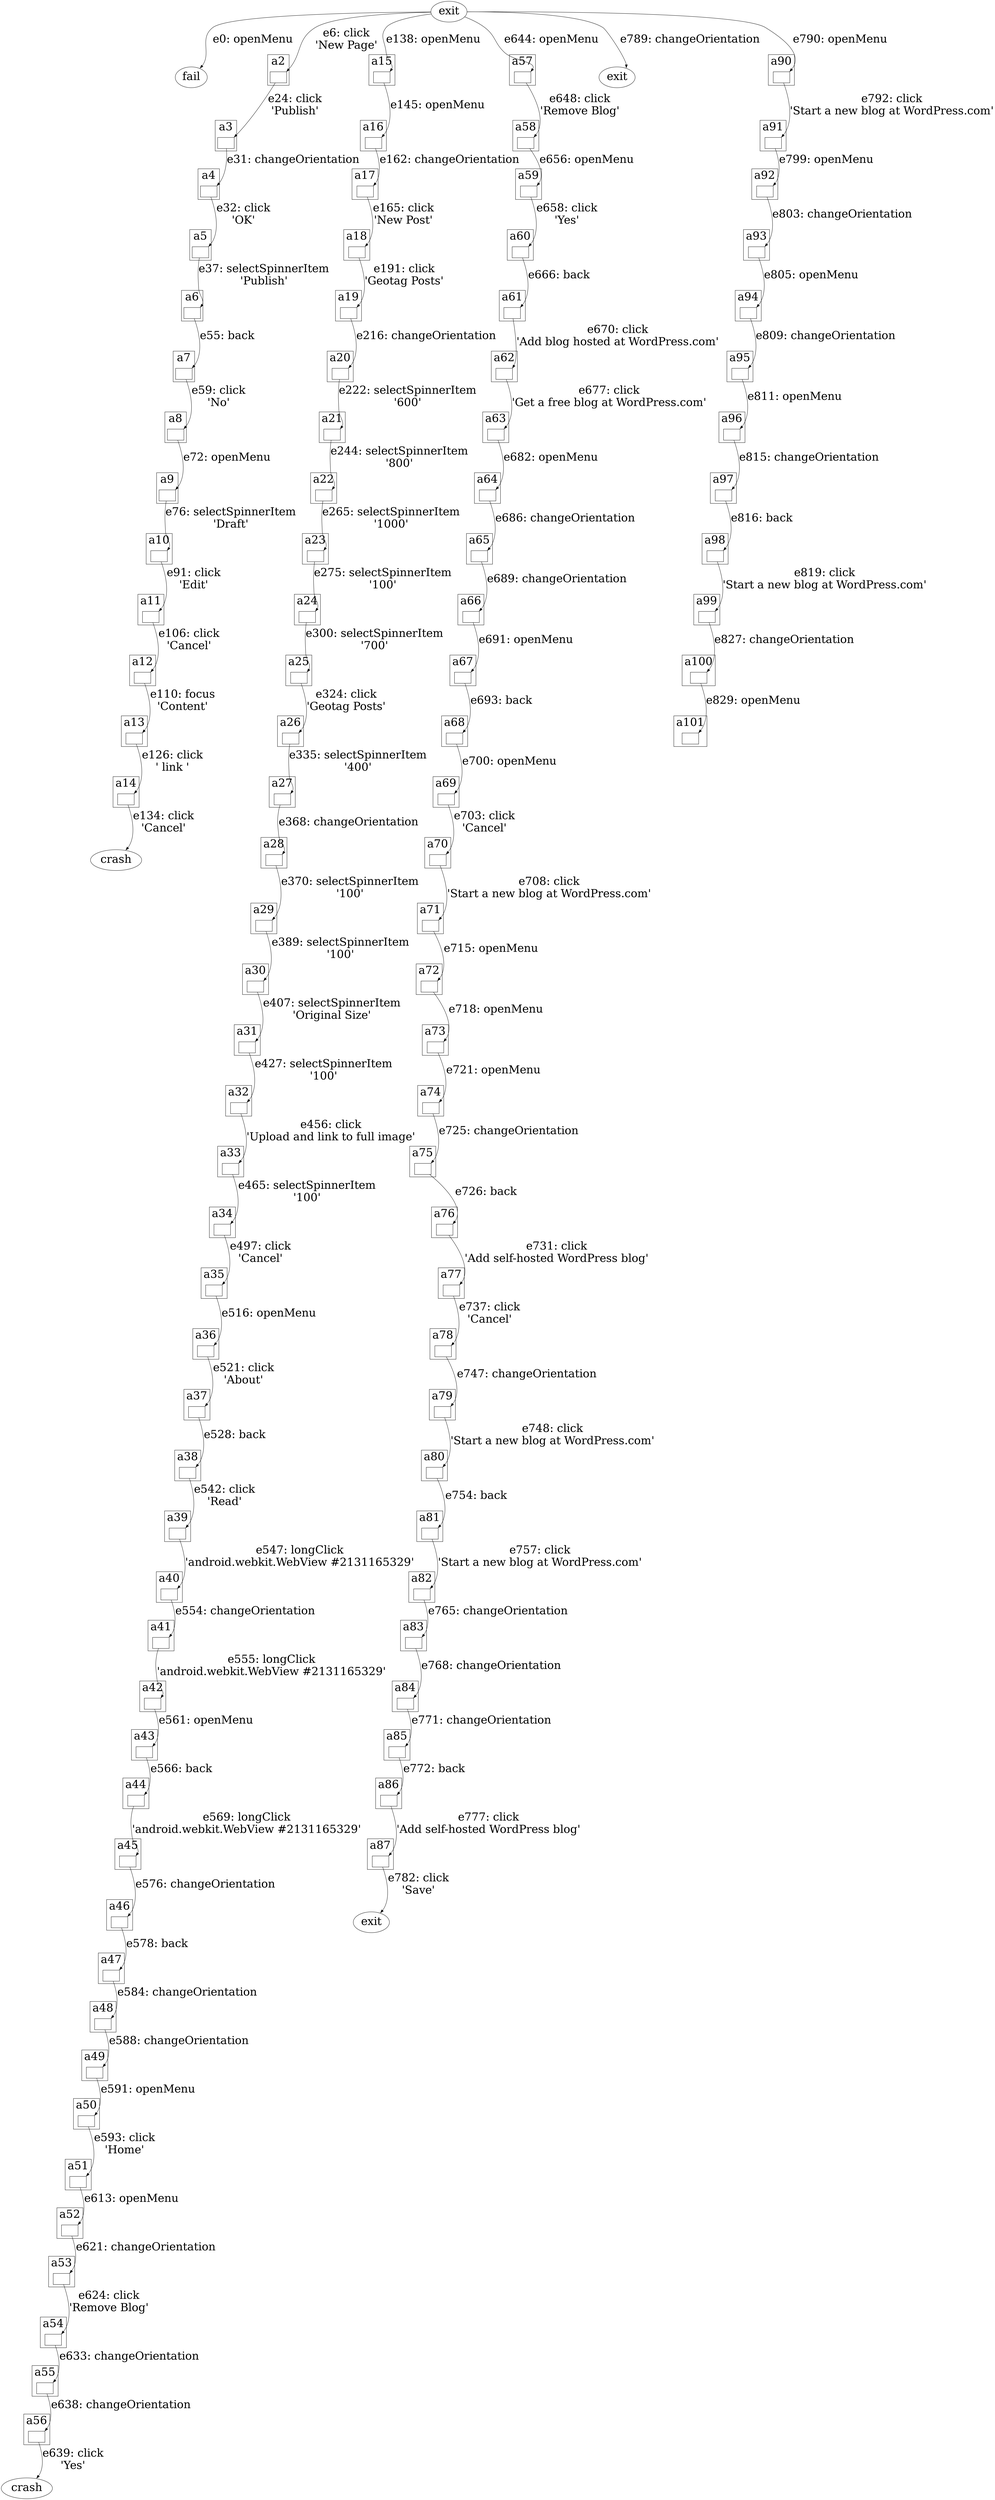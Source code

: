 digraph GuiTree {

	graph [nodesep=1, fontsize=36];
	node [fontsize=36];
	edge [fontsize=36, headport=ne];

## Edges

	a1 -> f0 [label="e0: openMenu"];
	a1 -> a2 [label="e6: click\n'New Page'"];
	a2 -> a3 [label="e24: click\n'Publish'"];
	a3 -> a4 [label="e31: changeOrientation"];
	a4 -> a5 [label="e32: click\n'OK'"];
	a5 -> a6 [label="e37: selectSpinnerItem\n'Publish'"];
	a6 -> a7 [label="e55: back"];
	a7 -> a8 [label="e59: click\n'No'"];
	a8 -> a9 [label="e72: openMenu"];
	a9 -> a10 [label="e76: selectSpinnerItem\n'Draft'"];
	a10 -> a11 [label="e91: click\n'Edit'"];
	a11 -> a12 [label="e106: click\n'Cancel'"];
	a12 -> a13 [label="e110: focus\n'Content'"];
	a13 -> a14 [label="e126: click\n' link '"];
	a14 -> c0 [label="e134: click\n'Cancel'"];
	a1 -> a15 [label="e138: openMenu"];
	a15 -> a16 [label="e145: openMenu"];
	a16 -> a17 [label="e162: changeOrientation"];
	a17 -> a18 [label="e165: click\n'New Post'"];
	a18 -> a19 [label="e191: click\n'Geotag Posts'"];
	a19 -> a20 [label="e216: changeOrientation"];
	a20 -> a21 [label="e222: selectSpinnerItem\n'600'"];
	a21 -> a22 [label="e244: selectSpinnerItem\n'800'"];
	a22 -> a23 [label="e265: selectSpinnerItem\n'1000'"];
	a23 -> a24 [label="e275: selectSpinnerItem\n'100'"];
	a24 -> a25 [label="e300: selectSpinnerItem\n'700'"];
	a25 -> a26 [label="e324: click\n'Geotag Posts'"];
	a26 -> a27 [label="e335: selectSpinnerItem\n'400'"];
	a27 -> a28 [label="e368: changeOrientation"];
	a28 -> a29 [label="e370: selectSpinnerItem\n'100'"];
	a29 -> a30 [label="e389: selectSpinnerItem\n'100'"];
	a30 -> a31 [label="e407: selectSpinnerItem\n'Original Size'"];
	a31 -> a32 [label="e427: selectSpinnerItem\n'100'"];
	a32 -> a33 [label="e456: click\n'Upload and link to full image'"];
	a33 -> a34 [label="e465: selectSpinnerItem\n'100'"];
	a34 -> a35 [label="e497: click\n'Cancel'"];
	a35 -> a36 [label="e516: openMenu"];
	a36 -> a37 [label="e521: click\n'About'"];
	a37 -> a38 [label="e528: back"];
	a38 -> a39 [label="e542: click\n'Read'"];
	a39 -> a40 [label="e547: longClick\n'android.webkit.WebView #2131165329'"];
	a40 -> a41 [label="e554: changeOrientation"];
	a41 -> a42 [label="e555: longClick\n'android.webkit.WebView #2131165329'"];
	a42 -> a43 [label="e561: openMenu"];
	a43 -> a44 [label="e566: back"];
	a44 -> a45 [label="e569: longClick\n'android.webkit.WebView #2131165329'"];
	a45 -> a46 [label="e576: changeOrientation"];
	a46 -> a47 [label="e578: back"];
	a47 -> a48 [label="e584: changeOrientation"];
	a48 -> a49 [label="e588: changeOrientation"];
	a49 -> a50 [label="e591: openMenu"];
	a50 -> a51 [label="e593: click\n'Home'"];
	a51 -> a52 [label="e613: openMenu"];
	a52 -> a53 [label="e621: changeOrientation"];
	a53 -> a54 [label="e624: click\n'Remove Blog'"];
	a54 -> a55 [label="e633: changeOrientation"];
	a55 -> a56 [label="e638: changeOrientation"];
	a56 -> c1 [label="e639: click\n'Yes'"];
	a1 -> a57 [label="e644: openMenu"];
	a57 -> a58 [label="e648: click\n'Remove Blog'"];
	a58 -> a59 [label="e656: openMenu"];
	a59 -> a60 [label="e658: click\n'Yes'"];
	a60 -> a61 [label="e666: back"];
	a61 -> a62 [label="e670: click\n'Add blog hosted at WordPress.com'"];
	a62 -> a63 [label="e677: click\n'Get a free blog at WordPress.com'"];
	a63 -> a64 [label="e682: openMenu"];
	a64 -> a65 [label="e686: changeOrientation"];
	a65 -> a66 [label="e689: changeOrientation"];
	a66 -> a67 [label="e691: openMenu"];
	a67 -> a68 [label="e693: back"];
	a68 -> a69 [label="e700: openMenu"];
	a69 -> a70 [label="e703: click\n'Cancel'"];
	a70 -> a71 [label="e708: click\n'Start a new blog at WordPress.com'"];
	a71 -> a72 [label="e715: openMenu"];
	a72 -> a73 [label="e718: openMenu"];
	a73 -> a74 [label="e721: openMenu"];
	a74 -> a75 [label="e725: changeOrientation"];
	a75 -> a76 [label="e726: back"];
	a76 -> a77 [label="e731: click\n'Add self-hosted WordPress blog'"];
	a77 -> a78 [label="e737: click\n'Cancel'"];
	a78 -> a79 [label="e747: changeOrientation"];
	a79 -> a80 [label="e748: click\n'Start a new blog at WordPress.com'"];
	a80 -> a81 [label="e754: back"];
	a81 -> a82 [label="e757: click\n'Start a new blog at WordPress.com'"];
	a82 -> a83 [label="e765: changeOrientation"];
	a83 -> a84 [label="e768: changeOrientation"];
	a84 -> a85 [label="e771: changeOrientation"];
	a85 -> a86 [label="e772: back"];
	a86 -> a87 [label="e777: click\n'Add self-hosted WordPress blog'"];
	a87 -> a88 [label="e782: click\n'Save'"];
	a1 -> a89 [label="e789: changeOrientation"];
	a1 -> a90 [label="e790: openMenu"];
	a90 -> a91 [label="e792: click\n'Start a new blog at WordPress.com'"];
	a91 -> a92 [label="e799: openMenu"];
	a92 -> a93 [label="e803: changeOrientation"];
	a93 -> a94 [label="e805: openMenu"];
	a94 -> a95 [label="e809: changeOrientation"];
	a95 -> a96 [label="e811: openMenu"];
	a96 -> a97 [label="e815: changeOrientation"];
	a97 -> a98 [label="e816: back"];
	a98 -> a99 [label="e819: click\n'Start a new blog at WordPress.com'"];
	a99 -> a100 [label="e827: changeOrientation"];
	a100 -> a101 [label="e829: openMenu"];

## Nodes

	a1 [label="exit"];

	f0 [label="fail"];

	subgraph cluster_a2{label="a2"; a2};
	a2 [label="", shapefile="a2.jpg"];

	subgraph cluster_a3{label="a3"; a3};
	a3 [label="", shapefile="a3.jpg"];

	subgraph cluster_a4{label="a4"; a4};
	a4 [label="", shapefile="a4.jpg"];

	subgraph cluster_a5{label="a5"; a5};
	a5 [label="", shapefile="a5.jpg"];

	subgraph cluster_a6{label="a6"; a6};
	a6 [label="", shapefile="a6.jpg"];

	subgraph cluster_a7{label="a7"; a7};
	a7 [label="", shapefile="a7.jpg"];

	subgraph cluster_a8{label="a8"; a8};
	a8 [label="", shapefile="a8.jpg"];

	subgraph cluster_a9{label="a9"; a9};
	a9 [label="", shapefile="a9.jpg"];

	subgraph cluster_a10{label="a10"; a10};
	a10 [label="", shapefile="a10.jpg"];

	subgraph cluster_a11{label="a11"; a11};
	a11 [label="", shapefile="a11.jpg"];

	subgraph cluster_a12{label="a12"; a12};
	a12 [label="", shapefile="a12.jpg"];

	subgraph cluster_a13{label="a13"; a13};
	a13 [label="", shapefile="a13.jpg"];

	subgraph cluster_a14{label="a14"; a14};
	a14 [label="", shapefile="a14.jpg"];

	c0 [label="crash"];

	subgraph cluster_a15{label="a15"; a15};
	a15 [label="", shapefile="a15.jpg"];

	subgraph cluster_a16{label="a16"; a16};
	a16 [label="", shapefile="a16.jpg"];

	subgraph cluster_a17{label="a17"; a17};
	a17 [label="", shapefile="a17.jpg"];

	subgraph cluster_a18{label="a18"; a18};
	a18 [label="", shapefile="a18.jpg"];

	subgraph cluster_a19{label="a19"; a19};
	a19 [label="", shapefile="a19.jpg"];

	subgraph cluster_a20{label="a20"; a20};
	a20 [label="", shapefile="a20.jpg"];

	subgraph cluster_a21{label="a21"; a21};
	a21 [label="", shapefile="a21.jpg"];

	subgraph cluster_a22{label="a22"; a22};
	a22 [label="", shapefile="a22.jpg"];

	subgraph cluster_a23{label="a23"; a23};
	a23 [label="", shapefile="a23.jpg"];

	subgraph cluster_a24{label="a24"; a24};
	a24 [label="", shapefile="a24.jpg"];

	subgraph cluster_a25{label="a25"; a25};
	a25 [label="", shapefile="a25.jpg"];

	subgraph cluster_a26{label="a26"; a26};
	a26 [label="", shapefile="a26.jpg"];

	subgraph cluster_a27{label="a27"; a27};
	a27 [label="", shapefile="a27.jpg"];

	subgraph cluster_a28{label="a28"; a28};
	a28 [label="", shapefile="a28.jpg"];

	subgraph cluster_a29{label="a29"; a29};
	a29 [label="", shapefile="a29.jpg"];

	subgraph cluster_a30{label="a30"; a30};
	a30 [label="", shapefile="a30.jpg"];

	subgraph cluster_a31{label="a31"; a31};
	a31 [label="", shapefile="a31.jpg"];

	subgraph cluster_a32{label="a32"; a32};
	a32 [label="", shapefile="a32.jpg"];

	subgraph cluster_a33{label="a33"; a33};
	a33 [label="", shapefile="a33.jpg"];

	subgraph cluster_a34{label="a34"; a34};
	a34 [label="", shapefile="a34.jpg"];

	subgraph cluster_a35{label="a35"; a35};
	a35 [label="", shapefile="a35.jpg"];

	subgraph cluster_a36{label="a36"; a36};
	a36 [label="", shapefile="a36.jpg"];

	subgraph cluster_a37{label="a37"; a37};
	a37 [label="", shapefile="a37.jpg"];

	subgraph cluster_a38{label="a38"; a38};
	a38 [label="", shapefile="a38.jpg"];

	subgraph cluster_a39{label="a39"; a39};
	a39 [label="", shapefile="a39.jpg"];

	subgraph cluster_a40{label="a40"; a40};
	a40 [label="", shapefile="a40.jpg"];

	subgraph cluster_a41{label="a41"; a41};
	a41 [label="", shapefile="a41.jpg"];

	subgraph cluster_a42{label="a42"; a42};
	a42 [label="", shapefile="a42.jpg"];

	subgraph cluster_a43{label="a43"; a43};
	a43 [label="", shapefile="a43.jpg"];

	subgraph cluster_a44{label="a44"; a44};
	a44 [label="", shapefile="a44.jpg"];

	subgraph cluster_a45{label="a45"; a45};
	a45 [label="", shapefile="a45.jpg"];

	subgraph cluster_a46{label="a46"; a46};
	a46 [label="", shapefile="a46.jpg"];

	subgraph cluster_a47{label="a47"; a47};
	a47 [label="", shapefile="a47.jpg"];

	subgraph cluster_a48{label="a48"; a48};
	a48 [label="", shapefile="a48.jpg"];

	subgraph cluster_a49{label="a49"; a49};
	a49 [label="", shapefile="a49.jpg"];

	subgraph cluster_a50{label="a50"; a50};
	a50 [label="", shapefile="a50.jpg"];

	subgraph cluster_a51{label="a51"; a51};
	a51 [label="", shapefile="a51.jpg"];

	subgraph cluster_a52{label="a52"; a52};
	a52 [label="", shapefile="a52.jpg"];

	subgraph cluster_a53{label="a53"; a53};
	a53 [label="", shapefile="a53.jpg"];

	subgraph cluster_a54{label="a54"; a54};
	a54 [label="", shapefile="a54.jpg"];

	subgraph cluster_a55{label="a55"; a55};
	a55 [label="", shapefile="a55.jpg"];

	subgraph cluster_a56{label="a56"; a56};
	a56 [label="", shapefile="a56.jpg"];

	c1 [label="crash"];

	subgraph cluster_a57{label="a57"; a57};
	a57 [label="", shapefile="a57.jpg"];

	subgraph cluster_a58{label="a58"; a58};
	a58 [label="", shapefile="a58.jpg"];

	subgraph cluster_a59{label="a59"; a59};
	a59 [label="", shapefile="a59.jpg"];

	subgraph cluster_a60{label="a60"; a60};
	a60 [label="", shapefile="a60.jpg"];

	subgraph cluster_a61{label="a61"; a61};
	a61 [label="", shapefile="a61.jpg"];

	subgraph cluster_a62{label="a62"; a62};
	a62 [label="", shapefile="a62.jpg"];

	subgraph cluster_a63{label="a63"; a63};
	a63 [label="", shapefile="a63.jpg"];

	subgraph cluster_a64{label="a64"; a64};
	a64 [label="", shapefile="a64.jpg"];

	subgraph cluster_a65{label="a65"; a65};
	a65 [label="", shapefile="a65.jpg"];

	subgraph cluster_a66{label="a66"; a66};
	a66 [label="", shapefile="a66.jpg"];

	subgraph cluster_a67{label="a67"; a67};
	a67 [label="", shapefile="a67.jpg"];

	subgraph cluster_a68{label="a68"; a68};
	a68 [label="", shapefile="a68.jpg"];

	subgraph cluster_a69{label="a69"; a69};
	a69 [label="", shapefile="a69.jpg"];

	subgraph cluster_a70{label="a70"; a70};
	a70 [label="", shapefile="a70.jpg"];

	subgraph cluster_a71{label="a71"; a71};
	a71 [label="", shapefile="a71.jpg"];

	subgraph cluster_a72{label="a72"; a72};
	a72 [label="", shapefile="a72.jpg"];

	subgraph cluster_a73{label="a73"; a73};
	a73 [label="", shapefile="a73.jpg"];

	subgraph cluster_a74{label="a74"; a74};
	a74 [label="", shapefile="a74.jpg"];

	subgraph cluster_a75{label="a75"; a75};
	a75 [label="", shapefile="a75.jpg"];

	subgraph cluster_a76{label="a76"; a76};
	a76 [label="", shapefile="a76.jpg"];

	subgraph cluster_a77{label="a77"; a77};
	a77 [label="", shapefile="a77.jpg"];

	subgraph cluster_a78{label="a78"; a78};
	a78 [label="", shapefile="a78.jpg"];

	subgraph cluster_a79{label="a79"; a79};
	a79 [label="", shapefile="a79.jpg"];

	subgraph cluster_a80{label="a80"; a80};
	a80 [label="", shapefile="a80.jpg"];

	subgraph cluster_a81{label="a81"; a81};
	a81 [label="", shapefile="a81.jpg"];

	subgraph cluster_a82{label="a82"; a82};
	a82 [label="", shapefile="a82.jpg"];

	subgraph cluster_a83{label="a83"; a83};
	a83 [label="", shapefile="a83.jpg"];

	subgraph cluster_a84{label="a84"; a84};
	a84 [label="", shapefile="a84.jpg"];

	subgraph cluster_a85{label="a85"; a85};
	a85 [label="", shapefile="a85.jpg"];

	subgraph cluster_a86{label="a86"; a86};
	a86 [label="", shapefile="a86.jpg"];

	subgraph cluster_a87{label="a87"; a87};
	a87 [label="", shapefile="a87.jpg"];

	a88 [label="exit"];

	a89 [label="exit"];

	subgraph cluster_a90{label="a90"; a90};
	a90 [label="", shapefile="a90.jpg"];

	subgraph cluster_a91{label="a91"; a91};
	a91 [label="", shapefile="a91.jpg"];

	subgraph cluster_a92{label="a92"; a92};
	a92 [label="", shapefile="a92.jpg"];

	subgraph cluster_a93{label="a93"; a93};
	a93 [label="", shapefile="a93.jpg"];

	subgraph cluster_a94{label="a94"; a94};
	a94 [label="", shapefile="a94.jpg"];

	subgraph cluster_a95{label="a95"; a95};
	a95 [label="", shapefile="a95.jpg"];

	subgraph cluster_a96{label="a96"; a96};
	a96 [label="", shapefile="a96.jpg"];

	subgraph cluster_a97{label="a97"; a97};
	a97 [label="", shapefile="a97.jpg"];

	subgraph cluster_a98{label="a98"; a98};
	a98 [label="", shapefile="a98.jpg"];

	subgraph cluster_a99{label="a99"; a99};
	a99 [label="", shapefile="a99.jpg"];

	subgraph cluster_a100{label="a100"; a100};
	a100 [label="", shapefile="a100.jpg"];

	subgraph cluster_a101{label="a101"; a101};
	a101 [label="", shapefile="a101.jpg"];

}
